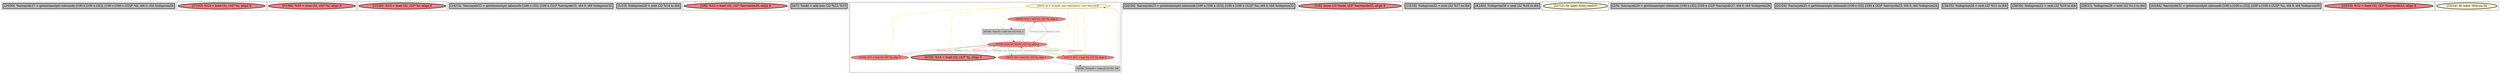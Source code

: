 
digraph G {





subgraph cluster20 {


node1016 [penwidth=3.0,fontsize=20,fillcolor=grey,label="[29/30]  %arrayidx27 = getelementptr inbounds [100 x [100 x i32]], [100 x [100 x i32]]* %b, i64 0, i64 %idxprom26",shape=rectangle,style=filled ]



}

subgraph cluster18 {


node1014 [penwidth=3.0,fontsize=20,fillcolor=lightcoral,label="[27/32]  %13 = load i32, i32* %i, align 4",shape=ellipse,style=filled ]



}

subgraph cluster16 {


node1012 [penwidth=3.0,fontsize=20,fillcolor=lightcoral,label="[41/46]  %16 = load i32, i32* %i, align 4",shape=ellipse,style=filled ]



}

subgraph cluster17 {


node1013 [penwidth=3.0,fontsize=20,fillcolor=lightcoral,label="[37/40]  %10 = load i32, i32* %i, align 4",shape=ellipse,style=filled ]



}

subgraph cluster4 {


node992 [penwidth=3.0,fontsize=20,fillcolor=grey,label="[14/15]  %arrayidx33 = getelementptr inbounds [100 x i32], [100 x i32]* %arrayidx31, i64 0, i64 %idxprom32",shape=rectangle,style=filled ]



}

subgraph cluster3 {


node991 [penwidth=3.0,fontsize=20,fillcolor=grey,label="[1/10]  %idxprom28 = sext i32 %14 to i64",shape=rectangle,style=filled ]



}

subgraph cluster2 {


node990 [penwidth=3.0,fontsize=20,fillcolor=lightcoral,label="[3/8]  %15 = load i32, i32* %arrayidx29, align 4",shape=ellipse,style=filled ]



}

subgraph cluster1 {


node989 [penwidth=3.0,fontsize=20,fillcolor=grey,label="[4/7]  %add = add nsw i32 %12, %15",shape=rectangle,style=filled ]



}

subgraph cluster12 {


node1008 [fillcolor=lemonchiffon,label="[20/55]  br i1 %cmp20, label %for.body21, label %for.end36",shape=ellipse,style=filled ]
node1007 [fillcolor=lightcoral,label="[49/50]  %18 = load i32, i32* %j, align 4",shape=ellipse,style=filled ]
node1006 [penwidth=3.0,fontsize=20,fillcolor=lightcoral,label="[0/59]  %14 = load i32, i32* %j, align 4",shape=ellipse,style=filled ]
node1001 [fillcolor=grey,label="[47/48]  %inc35 = add nsw i32 %18, 1",shape=rectangle,style=filled ]
node1005 [fillcolor=lightcoral,label="[18/57]  %9 = load i32, i32* %j, align 4",shape=ellipse,style=filled ]
node1000 [fillcolor=lightcoral,label="[12/17]  %17 = load i32, i32* %j, align 4",shape=ellipse,style=filled ]
node1002 [fillcolor=lightcoral,label="[33/36]  %11 = load i32, i32* %j, align 4",shape=ellipse,style=filled ]
node1003 [fillcolor=lightcoral,label="[11/58]  store i32 %inc35, i32* %j, align 4",shape=ellipse,style=filled ]
node1004 [fillcolor=grey,label="[19/56]  %cmp20 = icmp slt i32 %9, 100",shape=rectangle,style=filled ]

node1008->node1002 [style=solid,color=gold,label="C",penwidth=1.0,fontcolor=gold ]
node1007->node1001 [style=solid,color=black,label="",penwidth=0.5,fontcolor=black ]
node1005->node1004 [style=solid,color=black,label="",penwidth=0.5,fontcolor=black ]
node1007->node1003 [style=solid,color=firebrick3,label="A|indep|Const",penwidth=1.0,fontcolor=firebrick3 ]
node1003->node1007 [style=solid,color=forestgreen,label="T|indep|Const",penwidth=1.0,fontcolor=forestgreen ]
node1006->node1003 [style=solid,color=firebrick3,label="A|indep|Const",penwidth=1.0,fontcolor=firebrick3 ]
node1004->node1008 [style=solid,color=black,label="",penwidth=0.5,fontcolor=black ]
node1008->node1004 [style=solid,color=gold,label="C",penwidth=1.0,fontcolor=gold ]
node1008->node1008 [style=solid,color=gold,label="C",penwidth=1.0,fontcolor=gold ]
node1008->node1005 [style=solid,color=gold,label="C",penwidth=1.0,fontcolor=gold ]
node1008->node1003 [style=solid,color=gold,label="C",penwidth=1.0,fontcolor=gold ]
node1003->node1005 [style=solid,color=forestgreen,label="T|indep|Const",penwidth=1.0,fontcolor=forestgreen ]
node1002->node1003 [style=solid,color=firebrick3,label="A|indep|Const",penwidth=1.0,fontcolor=firebrick3 ]
node1003->node1002 [style=solid,color=forestgreen,label="T|indep|Const",penwidth=1.0,fontcolor=forestgreen ]
node1005->node1003 [style=solid,color=firebrick3,label="A|indep|Const",penwidth=1.0,fontcolor=firebrick3 ]
node1008->node1000 [style=solid,color=gold,label="C",penwidth=1.0,fontcolor=gold ]
node1003->node1000 [style=solid,color=forestgreen,label="T|indep|Const",penwidth=1.0,fontcolor=forestgreen ]
node1008->node1007 [style=solid,color=gold,label="C",penwidth=1.0,fontcolor=gold ]
node1003->node1006 [style=solid,color=forestgreen,label="T|indep|Const",penwidth=1.0,fontcolor=forestgreen ]
node1008->node1006 [style=solid,color=gold,label="C",penwidth=1.0,fontcolor=gold ]
node1000->node1003 [style=solid,color=firebrick3,label="A|indep|Const",penwidth=1.0,fontcolor=firebrick3 ]
node1008->node1001 [style=solid,color=gold,label="C",penwidth=1.0,fontcolor=gold ]
node1001->node1003 [style=solid,color=black,label="",penwidth=0.5,fontcolor=black ]


}

subgraph cluster5 {


node993 [penwidth=3.0,fontsize=20,fillcolor=grey,label="[25/26]  %arrayidx23 = getelementptr inbounds [100 x [100 x i32]], [100 x [100 x i32]]* %a, i64 0, i64 %idxprom22",shape=rectangle,style=filled ]



}

subgraph cluster0 {


node988 [penwidth=3.0,fontsize=20,fillcolor=lightcoral,label="[5/6]  store i32 %add, i32* %arrayidx33, align 4",shape=ellipse,style=filled ]



}

subgraph cluster6 {


node994 [penwidth=3.0,fontsize=20,fillcolor=grey,label="[13/16]  %idxprom32 = sext i32 %17 to i64",shape=rectangle,style=filled ]



}

subgraph cluster14 {


node1010 [penwidth=3.0,fontsize=20,fillcolor=grey,label="[42/45]  %idxprom30 = sext i32 %16 to i64",shape=rectangle,style=filled ]



}

subgraph cluster7 {


node995 [penwidth=3.0,fontsize=20,fillcolor=lemonchiffon,label="[51/52]  br label %for.cond19",shape=ellipse,style=filled ]



}

subgraph cluster8 {


node996 [penwidth=3.0,fontsize=20,fillcolor=grey,label="[2/9]  %arrayidx29 = getelementptr inbounds [100 x i32], [100 x i32]* %arrayidx27, i64 0, i64 %idxprom28",shape=rectangle,style=filled ]



}

subgraph cluster21 {


node1017 [penwidth=3.0,fontsize=20,fillcolor=grey,label="[21/24]  %arrayidx25 = getelementptr inbounds [100 x i32], [100 x i32]* %arrayidx23, i64 0, i64 %idxprom24",shape=rectangle,style=filled ]



}

subgraph cluster9 {


node997 [penwidth=3.0,fontsize=20,fillcolor=grey,label="[34/35]  %idxprom24 = sext i32 %11 to i64",shape=rectangle,style=filled ]



}

subgraph cluster19 {


node1015 [penwidth=3.0,fontsize=20,fillcolor=grey,label="[38/39]  %idxprom22 = sext i32 %10 to i64",shape=rectangle,style=filled ]



}

subgraph cluster10 {


node998 [penwidth=3.0,fontsize=20,fillcolor=grey,label="[28/31]  %idxprom26 = sext i32 %13 to i64",shape=rectangle,style=filled ]



}

subgraph cluster11 {


node999 [penwidth=3.0,fontsize=20,fillcolor=grey,label="[43/44]  %arrayidx31 = getelementptr inbounds [100 x [100 x i32]], [100 x [100 x i32]]* %c, i64 0, i64 %idxprom30",shape=rectangle,style=filled ]



}

subgraph cluster13 {


node1009 [penwidth=3.0,fontsize=20,fillcolor=lightcoral,label="[22/23]  %12 = load i32, i32* %arrayidx25, align 4",shape=ellipse,style=filled ]



}

subgraph cluster15 {


node1011 [penwidth=3.0,fontsize=20,fillcolor=lemonchiffon,label="[53/54]  br label %for.inc34",shape=ellipse,style=filled ]



}

}
